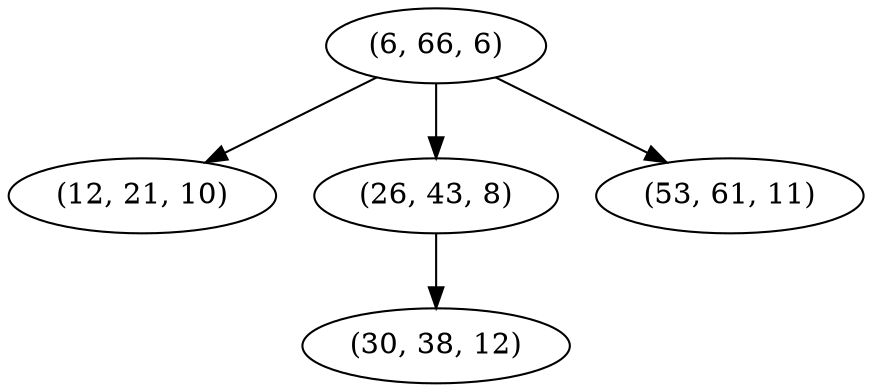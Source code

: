 digraph tree {
    "(6, 66, 6)";
    "(12, 21, 10)";
    "(26, 43, 8)";
    "(30, 38, 12)";
    "(53, 61, 11)";
    "(6, 66, 6)" -> "(12, 21, 10)";
    "(6, 66, 6)" -> "(26, 43, 8)";
    "(6, 66, 6)" -> "(53, 61, 11)";
    "(26, 43, 8)" -> "(30, 38, 12)";
}
